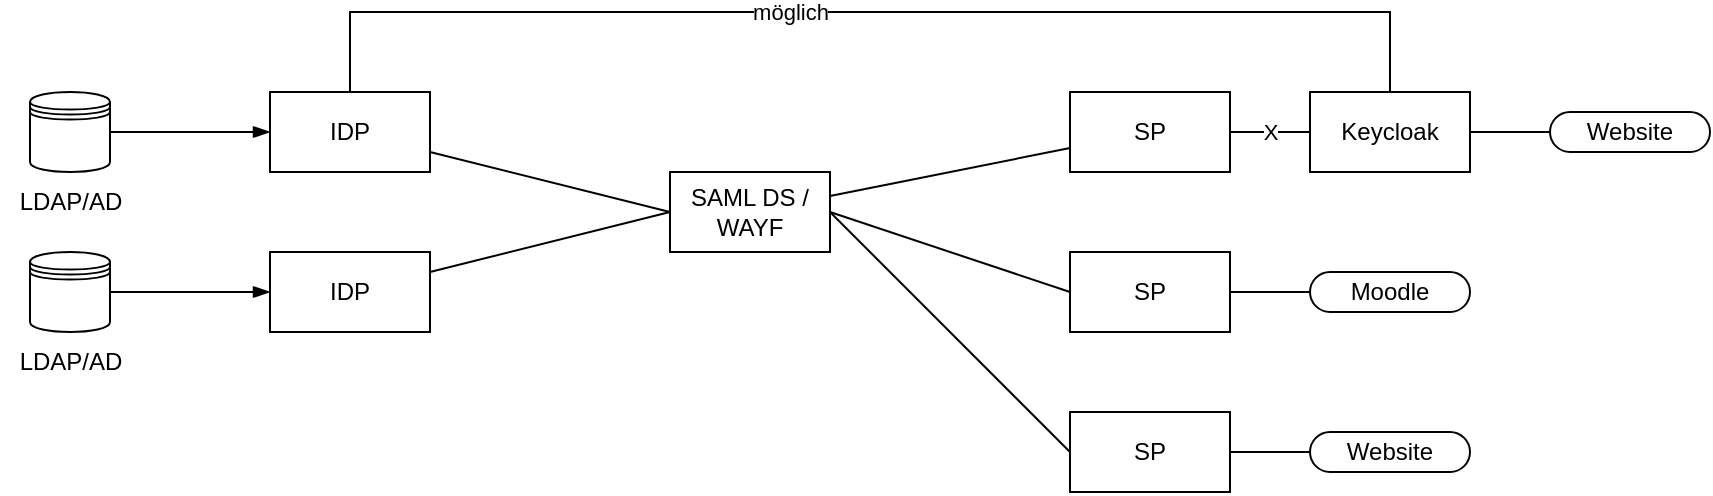 <mxfile version="24.0.7" type="github">
  <diagram name="Seite-1" id="AQqILg9J_mZ91q_F1waY">
    <mxGraphModel dx="1077" dy="583" grid="1" gridSize="10" guides="1" tooltips="1" connect="1" arrows="1" fold="1" page="1" pageScale="1" pageWidth="827" pageHeight="1169" math="0" shadow="0">
      <root>
        <mxCell id="0" />
        <mxCell id="1" parent="0" />
        <mxCell id="0WIXX4E22sUgwMQYsPHi-1" value="" style="shape=datastore;html=1;labelPosition=center;verticalLabelPosition=bottom;align=center;verticalAlign=top;" vertex="1" parent="1">
          <mxGeometry x="40" y="80" width="40" height="40" as="geometry" />
        </mxCell>
        <mxCell id="0WIXX4E22sUgwMQYsPHi-2" value="LDAP/AD" style="text;html=1;align=center;verticalAlign=middle;resizable=0;points=[];autosize=1;strokeColor=none;fillColor=none;" vertex="1" parent="1">
          <mxGeometry x="25" y="120" width="70" height="30" as="geometry" />
        </mxCell>
        <mxCell id="0WIXX4E22sUgwMQYsPHi-8" style="edgeStyle=orthogonalEdgeStyle;rounded=0;orthogonalLoop=1;jettySize=auto;html=1;entryX=1;entryY=0.5;entryDx=0;entryDy=0;endArrow=none;endFill=0;startArrow=blockThin;startFill=1;" edge="1" parent="1" source="0WIXX4E22sUgwMQYsPHi-3" target="0WIXX4E22sUgwMQYsPHi-1">
          <mxGeometry relative="1" as="geometry" />
        </mxCell>
        <mxCell id="0WIXX4E22sUgwMQYsPHi-10" style="rounded=0;orthogonalLoop=1;jettySize=auto;html=1;entryX=0;entryY=0.5;entryDx=0;entryDy=0;endArrow=none;endFill=0;" edge="1" parent="1" source="0WIXX4E22sUgwMQYsPHi-3" target="0WIXX4E22sUgwMQYsPHi-4">
          <mxGeometry relative="1" as="geometry" />
        </mxCell>
        <mxCell id="0WIXX4E22sUgwMQYsPHi-3" value="IDP" style="html=1;dashed=0;whiteSpace=wrap;" vertex="1" parent="1">
          <mxGeometry x="160" y="80" width="80" height="40" as="geometry" />
        </mxCell>
        <mxCell id="0WIXX4E22sUgwMQYsPHi-15" style="rounded=0;orthogonalLoop=1;jettySize=auto;html=1;endArrow=none;endFill=0;" edge="1" parent="1" source="0WIXX4E22sUgwMQYsPHi-4" target="0WIXX4E22sUgwMQYsPHi-12">
          <mxGeometry relative="1" as="geometry" />
        </mxCell>
        <mxCell id="0WIXX4E22sUgwMQYsPHi-16" style="rounded=0;orthogonalLoop=1;jettySize=auto;html=1;entryX=0;entryY=0.5;entryDx=0;entryDy=0;exitX=1;exitY=0.5;exitDx=0;exitDy=0;endArrow=none;endFill=0;" edge="1" parent="1" source="0WIXX4E22sUgwMQYsPHi-4" target="0WIXX4E22sUgwMQYsPHi-13">
          <mxGeometry relative="1" as="geometry" />
        </mxCell>
        <mxCell id="0WIXX4E22sUgwMQYsPHi-17" style="rounded=0;orthogonalLoop=1;jettySize=auto;html=1;entryX=0;entryY=0.5;entryDx=0;entryDy=0;exitX=1;exitY=0.5;exitDx=0;exitDy=0;endArrow=none;endFill=0;" edge="1" parent="1" source="0WIXX4E22sUgwMQYsPHi-4" target="0WIXX4E22sUgwMQYsPHi-14">
          <mxGeometry relative="1" as="geometry" />
        </mxCell>
        <mxCell id="0WIXX4E22sUgwMQYsPHi-4" value="SAML DS /&lt;div&gt;WAYF&lt;/div&gt;" style="html=1;dashed=0;whiteSpace=wrap;" vertex="1" parent="1">
          <mxGeometry x="360" y="120" width="80" height="40" as="geometry" />
        </mxCell>
        <mxCell id="0WIXX4E22sUgwMQYsPHi-9" style="edgeStyle=orthogonalEdgeStyle;rounded=0;orthogonalLoop=1;jettySize=auto;html=1;entryX=1;entryY=0.5;entryDx=0;entryDy=0;startArrow=blockThin;startFill=1;endArrow=none;endFill=0;" edge="1" parent="1" source="0WIXX4E22sUgwMQYsPHi-5" target="0WIXX4E22sUgwMQYsPHi-6">
          <mxGeometry relative="1" as="geometry" />
        </mxCell>
        <mxCell id="0WIXX4E22sUgwMQYsPHi-11" style="rounded=0;orthogonalLoop=1;jettySize=auto;html=1;entryX=0;entryY=0.5;entryDx=0;entryDy=0;endArrow=none;endFill=0;" edge="1" parent="1" source="0WIXX4E22sUgwMQYsPHi-5" target="0WIXX4E22sUgwMQYsPHi-4">
          <mxGeometry relative="1" as="geometry" />
        </mxCell>
        <mxCell id="0WIXX4E22sUgwMQYsPHi-5" value="IDP" style="html=1;dashed=0;whiteSpace=wrap;" vertex="1" parent="1">
          <mxGeometry x="160" y="160" width="80" height="40" as="geometry" />
        </mxCell>
        <mxCell id="0WIXX4E22sUgwMQYsPHi-6" value="" style="shape=datastore;html=1;labelPosition=center;verticalLabelPosition=bottom;align=center;verticalAlign=top;" vertex="1" parent="1">
          <mxGeometry x="40" y="160" width="40" height="40" as="geometry" />
        </mxCell>
        <mxCell id="0WIXX4E22sUgwMQYsPHi-7" value="LDAP/AD" style="text;html=1;align=center;verticalAlign=middle;resizable=0;points=[];autosize=1;strokeColor=none;fillColor=none;" vertex="1" parent="1">
          <mxGeometry x="25" y="200" width="70" height="30" as="geometry" />
        </mxCell>
        <mxCell id="0WIXX4E22sUgwMQYsPHi-12" value="SP" style="html=1;dashed=0;whiteSpace=wrap;" vertex="1" parent="1">
          <mxGeometry x="560" y="80" width="80" height="40" as="geometry" />
        </mxCell>
        <mxCell id="0WIXX4E22sUgwMQYsPHi-28" style="edgeStyle=orthogonalEdgeStyle;rounded=0;orthogonalLoop=1;jettySize=auto;html=1;endArrow=none;endFill=0;" edge="1" parent="1" source="0WIXX4E22sUgwMQYsPHi-13" target="0WIXX4E22sUgwMQYsPHi-27">
          <mxGeometry relative="1" as="geometry" />
        </mxCell>
        <mxCell id="0WIXX4E22sUgwMQYsPHi-13" value="SP" style="html=1;dashed=0;whiteSpace=wrap;" vertex="1" parent="1">
          <mxGeometry x="560" y="160" width="80" height="40" as="geometry" />
        </mxCell>
        <mxCell id="0WIXX4E22sUgwMQYsPHi-14" value="SP" style="html=1;dashed=0;whiteSpace=wrap;" vertex="1" parent="1">
          <mxGeometry x="560" y="240" width="80" height="40" as="geometry" />
        </mxCell>
        <mxCell id="0WIXX4E22sUgwMQYsPHi-19" value="Website" style="html=1;dashed=0;whiteSpace=wrap;shape=mxgraph.dfd.start" vertex="1" parent="1">
          <mxGeometry x="800" y="90" width="80" height="20" as="geometry" />
        </mxCell>
        <mxCell id="0WIXX4E22sUgwMQYsPHi-20" value="Website" style="html=1;dashed=0;whiteSpace=wrap;shape=mxgraph.dfd.start" vertex="1" parent="1">
          <mxGeometry x="680" y="250" width="80" height="20" as="geometry" />
        </mxCell>
        <mxCell id="0WIXX4E22sUgwMQYsPHi-21" style="edgeStyle=orthogonalEdgeStyle;rounded=0;orthogonalLoop=1;jettySize=auto;html=1;entryX=0;entryY=0.5;entryDx=0;entryDy=0;entryPerimeter=0;endArrow=none;endFill=0;" edge="1" parent="1" source="0WIXX4E22sUgwMQYsPHi-14" target="0WIXX4E22sUgwMQYsPHi-20">
          <mxGeometry relative="1" as="geometry" />
        </mxCell>
        <mxCell id="0WIXX4E22sUgwMQYsPHi-23" style="edgeStyle=orthogonalEdgeStyle;rounded=0;orthogonalLoop=1;jettySize=auto;html=1;entryX=0;entryY=0.5;entryDx=0;entryDy=0;entryPerimeter=0;endArrow=none;endFill=0;" edge="1" parent="1" source="0WIXX4E22sUgwMQYsPHi-12">
          <mxGeometry relative="1" as="geometry">
            <mxPoint x="680" y="100" as="targetPoint" />
          </mxGeometry>
        </mxCell>
        <mxCell id="0WIXX4E22sUgwMQYsPHi-31" value="X" style="edgeLabel;html=1;align=center;verticalAlign=middle;resizable=0;points=[];" vertex="1" connectable="0" parent="0WIXX4E22sUgwMQYsPHi-23">
          <mxGeometry x="-0.016" relative="1" as="geometry">
            <mxPoint as="offset" />
          </mxGeometry>
        </mxCell>
        <mxCell id="0WIXX4E22sUgwMQYsPHi-26" style="edgeStyle=orthogonalEdgeStyle;rounded=0;orthogonalLoop=1;jettySize=auto;html=1;entryX=0.5;entryY=0;entryDx=0;entryDy=0;endArrow=none;endFill=0;" edge="1" parent="1" source="0WIXX4E22sUgwMQYsPHi-24" target="0WIXX4E22sUgwMQYsPHi-3">
          <mxGeometry relative="1" as="geometry">
            <Array as="points">
              <mxPoint x="720" y="40" />
              <mxPoint x="200" y="40" />
            </Array>
          </mxGeometry>
        </mxCell>
        <mxCell id="0WIXX4E22sUgwMQYsPHi-29" value="möglich" style="edgeLabel;html=1;align=center;verticalAlign=middle;resizable=0;points=[];" vertex="1" connectable="0" parent="0WIXX4E22sUgwMQYsPHi-26">
          <mxGeometry x="0.134" relative="1" as="geometry">
            <mxPoint as="offset" />
          </mxGeometry>
        </mxCell>
        <mxCell id="0WIXX4E22sUgwMQYsPHi-24" value="Keycloak" style="html=1;dashed=0;whiteSpace=wrap;" vertex="1" parent="1">
          <mxGeometry x="680" y="80" width="80" height="40" as="geometry" />
        </mxCell>
        <mxCell id="0WIXX4E22sUgwMQYsPHi-25" style="edgeStyle=orthogonalEdgeStyle;rounded=0;orthogonalLoop=1;jettySize=auto;html=1;entryX=0;entryY=0.5;entryDx=0;entryDy=0;entryPerimeter=0;endArrow=none;endFill=0;" edge="1" parent="1" source="0WIXX4E22sUgwMQYsPHi-24" target="0WIXX4E22sUgwMQYsPHi-19">
          <mxGeometry relative="1" as="geometry" />
        </mxCell>
        <mxCell id="0WIXX4E22sUgwMQYsPHi-27" value="Moodle" style="html=1;dashed=0;whiteSpace=wrap;shape=mxgraph.dfd.start" vertex="1" parent="1">
          <mxGeometry x="680" y="170" width="80" height="20" as="geometry" />
        </mxCell>
      </root>
    </mxGraphModel>
  </diagram>
</mxfile>
